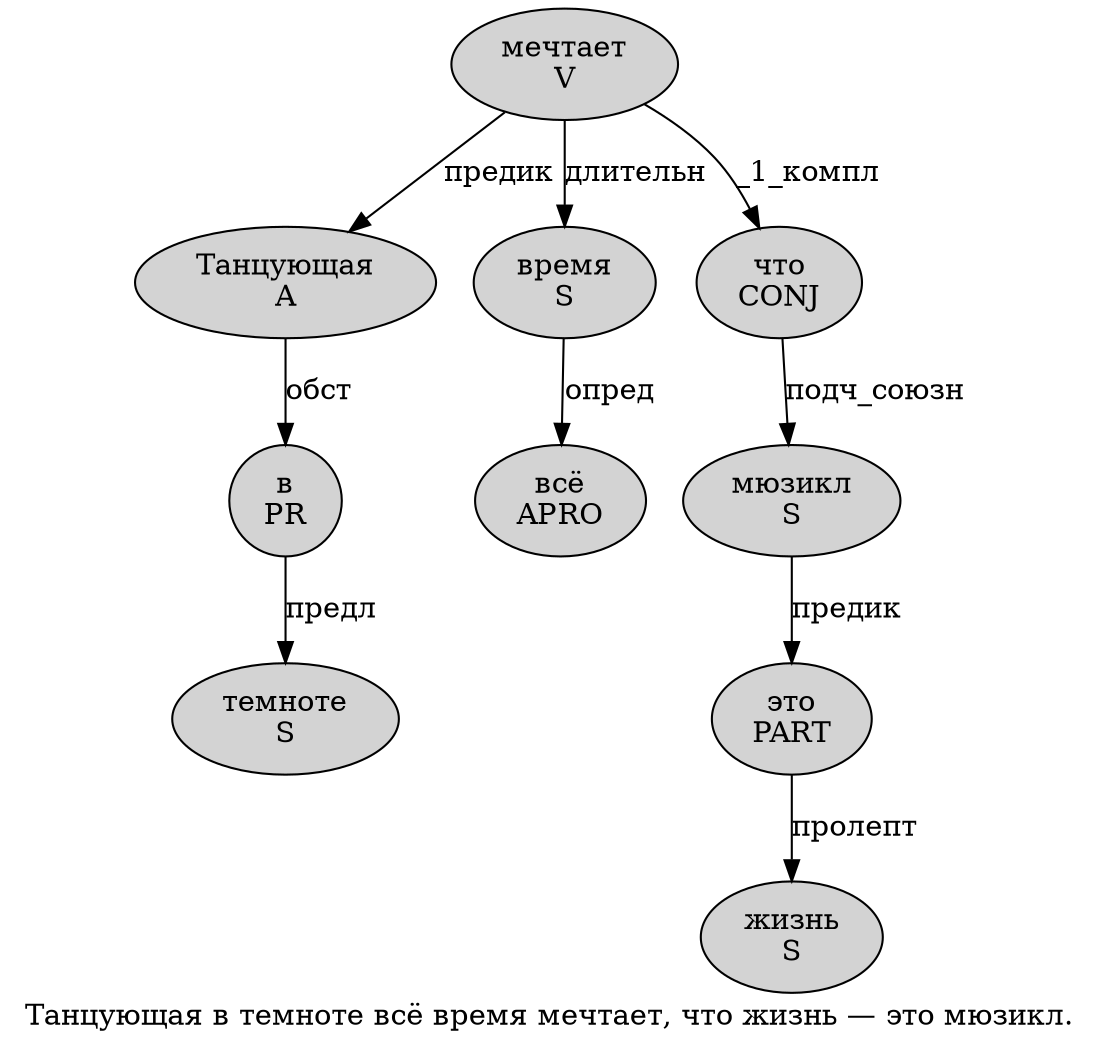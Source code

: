 digraph SENTENCE_1050 {
	graph [label="Танцующая в темноте всё время мечтает, что жизнь — это мюзикл."]
	node [style=filled]
		0 [label="Танцующая
A" color="" fillcolor=lightgray penwidth=1 shape=ellipse]
		1 [label="в
PR" color="" fillcolor=lightgray penwidth=1 shape=ellipse]
		2 [label="темноте
S" color="" fillcolor=lightgray penwidth=1 shape=ellipse]
		3 [label="всё
APRO" color="" fillcolor=lightgray penwidth=1 shape=ellipse]
		4 [label="время
S" color="" fillcolor=lightgray penwidth=1 shape=ellipse]
		5 [label="мечтает
V" color="" fillcolor=lightgray penwidth=1 shape=ellipse]
		7 [label="что
CONJ" color="" fillcolor=lightgray penwidth=1 shape=ellipse]
		8 [label="жизнь
S" color="" fillcolor=lightgray penwidth=1 shape=ellipse]
		10 [label="это
PART" color="" fillcolor=lightgray penwidth=1 shape=ellipse]
		11 [label="мюзикл
S" color="" fillcolor=lightgray penwidth=1 shape=ellipse]
			5 -> 0 [label="предик"]
			5 -> 4 [label="длительн"]
			5 -> 7 [label="_1_компл"]
			1 -> 2 [label="предл"]
			4 -> 3 [label="опред"]
			10 -> 8 [label="пролепт"]
			7 -> 11 [label="подч_союзн"]
			11 -> 10 [label="предик"]
			0 -> 1 [label="обст"]
}